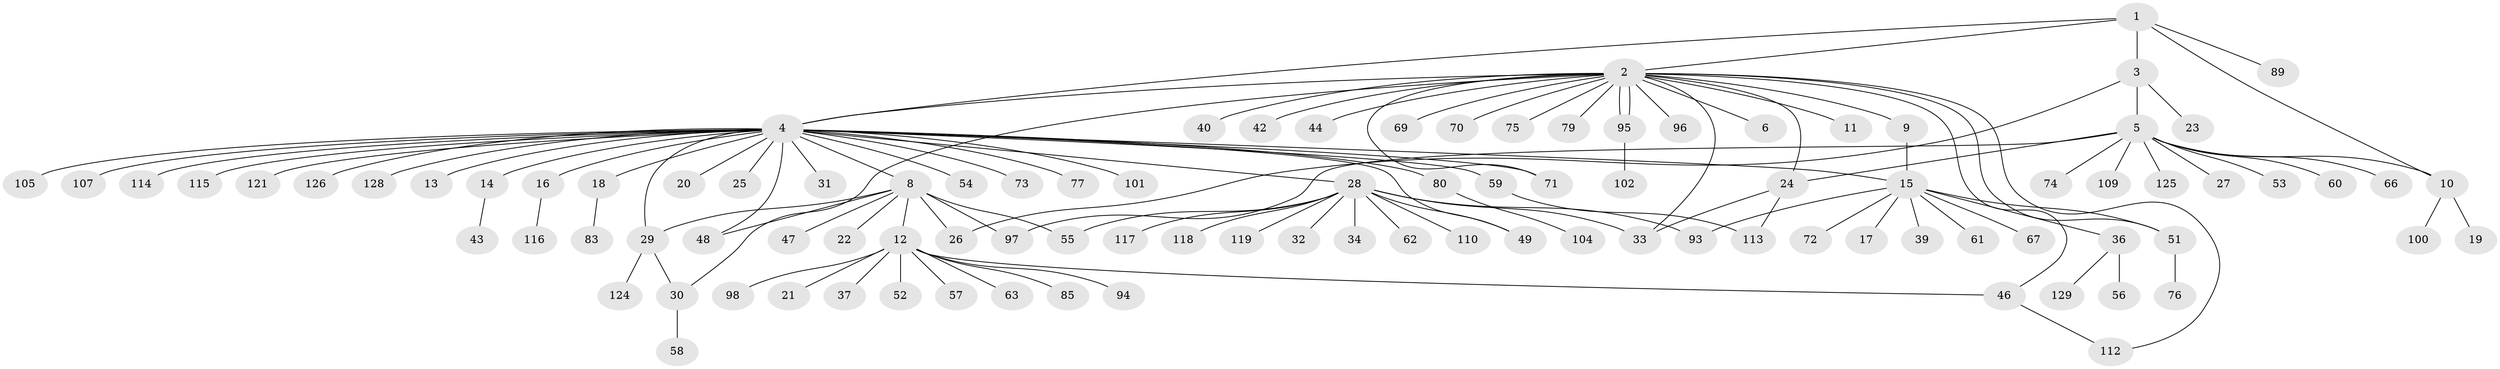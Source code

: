 // original degree distribution, {6: 0.015503875968992248, 22: 0.007751937984496124, 5: 0.015503875968992248, 30: 0.007751937984496124, 1: 0.6356589147286822, 7: 0.007751937984496124, 10: 0.007751937984496124, 3: 0.07751937984496124, 11: 0.023255813953488372, 2: 0.17054263565891473, 4: 0.031007751937984496}
// Generated by graph-tools (version 1.1) at 2025/41/03/06/25 10:41:47]
// undirected, 101 vertices, 120 edges
graph export_dot {
graph [start="1"]
  node [color=gray90,style=filled];
  1 [super="+78"];
  2 [super="+35"];
  3 [super="+45"];
  4 [super="+41"];
  5 [super="+7"];
  6;
  8 [super="+86"];
  9 [super="+64"];
  10 [super="+81"];
  11;
  12 [super="+111"];
  13;
  14 [super="+38"];
  15 [super="+50"];
  16;
  17;
  18 [super="+122"];
  19;
  20 [super="+88"];
  21;
  22;
  23;
  24 [super="+92"];
  25;
  26;
  27;
  28 [super="+91"];
  29 [super="+99"];
  30 [super="+84"];
  31 [super="+127"];
  32;
  33;
  34;
  36 [super="+82"];
  37;
  39;
  40;
  42;
  43;
  44;
  46;
  47 [super="+65"];
  48 [super="+103"];
  49 [super="+123"];
  51 [super="+68"];
  52;
  53;
  54;
  55;
  56;
  57;
  58;
  59 [super="+106"];
  60;
  61;
  62 [super="+87"];
  63;
  66;
  67;
  69;
  70;
  71;
  72;
  73;
  74;
  75;
  76;
  77;
  79 [super="+90"];
  80;
  83;
  85;
  89;
  93;
  94;
  95 [super="+120"];
  96;
  97;
  98 [super="+108"];
  100;
  101;
  102;
  104;
  105;
  107;
  109;
  110;
  112;
  113;
  114;
  115;
  116;
  117;
  118;
  119;
  121;
  124;
  125;
  126;
  128;
  129;
  1 -- 2;
  1 -- 3;
  1 -- 4;
  1 -- 10;
  1 -- 89;
  2 -- 4;
  2 -- 6;
  2 -- 9;
  2 -- 11;
  2 -- 24;
  2 -- 30;
  2 -- 33;
  2 -- 40;
  2 -- 42;
  2 -- 44;
  2 -- 46;
  2 -- 51;
  2 -- 69;
  2 -- 70;
  2 -- 75;
  2 -- 79;
  2 -- 95;
  2 -- 95;
  2 -- 96;
  2 -- 112;
  2 -- 71;
  3 -- 5;
  3 -- 23;
  3 -- 26;
  4 -- 8;
  4 -- 13;
  4 -- 14;
  4 -- 15;
  4 -- 16;
  4 -- 18;
  4 -- 20;
  4 -- 25;
  4 -- 28;
  4 -- 29;
  4 -- 31;
  4 -- 48;
  4 -- 54;
  4 -- 59;
  4 -- 71;
  4 -- 73;
  4 -- 77;
  4 -- 80;
  4 -- 101;
  4 -- 105;
  4 -- 107;
  4 -- 114;
  4 -- 115;
  4 -- 121;
  4 -- 126;
  4 -- 128;
  4 -- 49;
  5 -- 24;
  5 -- 60;
  5 -- 66;
  5 -- 109;
  5 -- 97;
  5 -- 10;
  5 -- 53;
  5 -- 74;
  5 -- 27;
  5 -- 125;
  8 -- 12;
  8 -- 22;
  8 -- 26;
  8 -- 29;
  8 -- 47;
  8 -- 48;
  8 -- 55;
  8 -- 97;
  9 -- 15;
  10 -- 19;
  10 -- 100;
  12 -- 21;
  12 -- 37;
  12 -- 46;
  12 -- 52;
  12 -- 57;
  12 -- 63;
  12 -- 85;
  12 -- 94;
  12 -- 98;
  14 -- 43;
  15 -- 17;
  15 -- 36;
  15 -- 39;
  15 -- 51;
  15 -- 61;
  15 -- 67;
  15 -- 72;
  15 -- 93;
  16 -- 116;
  18 -- 83;
  24 -- 113;
  24 -- 33;
  28 -- 32;
  28 -- 33;
  28 -- 34;
  28 -- 49;
  28 -- 55;
  28 -- 62;
  28 -- 117;
  28 -- 118;
  28 -- 119;
  28 -- 93;
  28 -- 110;
  29 -- 124;
  29 -- 30;
  30 -- 58;
  36 -- 56;
  36 -- 129;
  46 -- 112;
  51 -- 76;
  59 -- 113;
  80 -- 104;
  95 -- 102;
}
